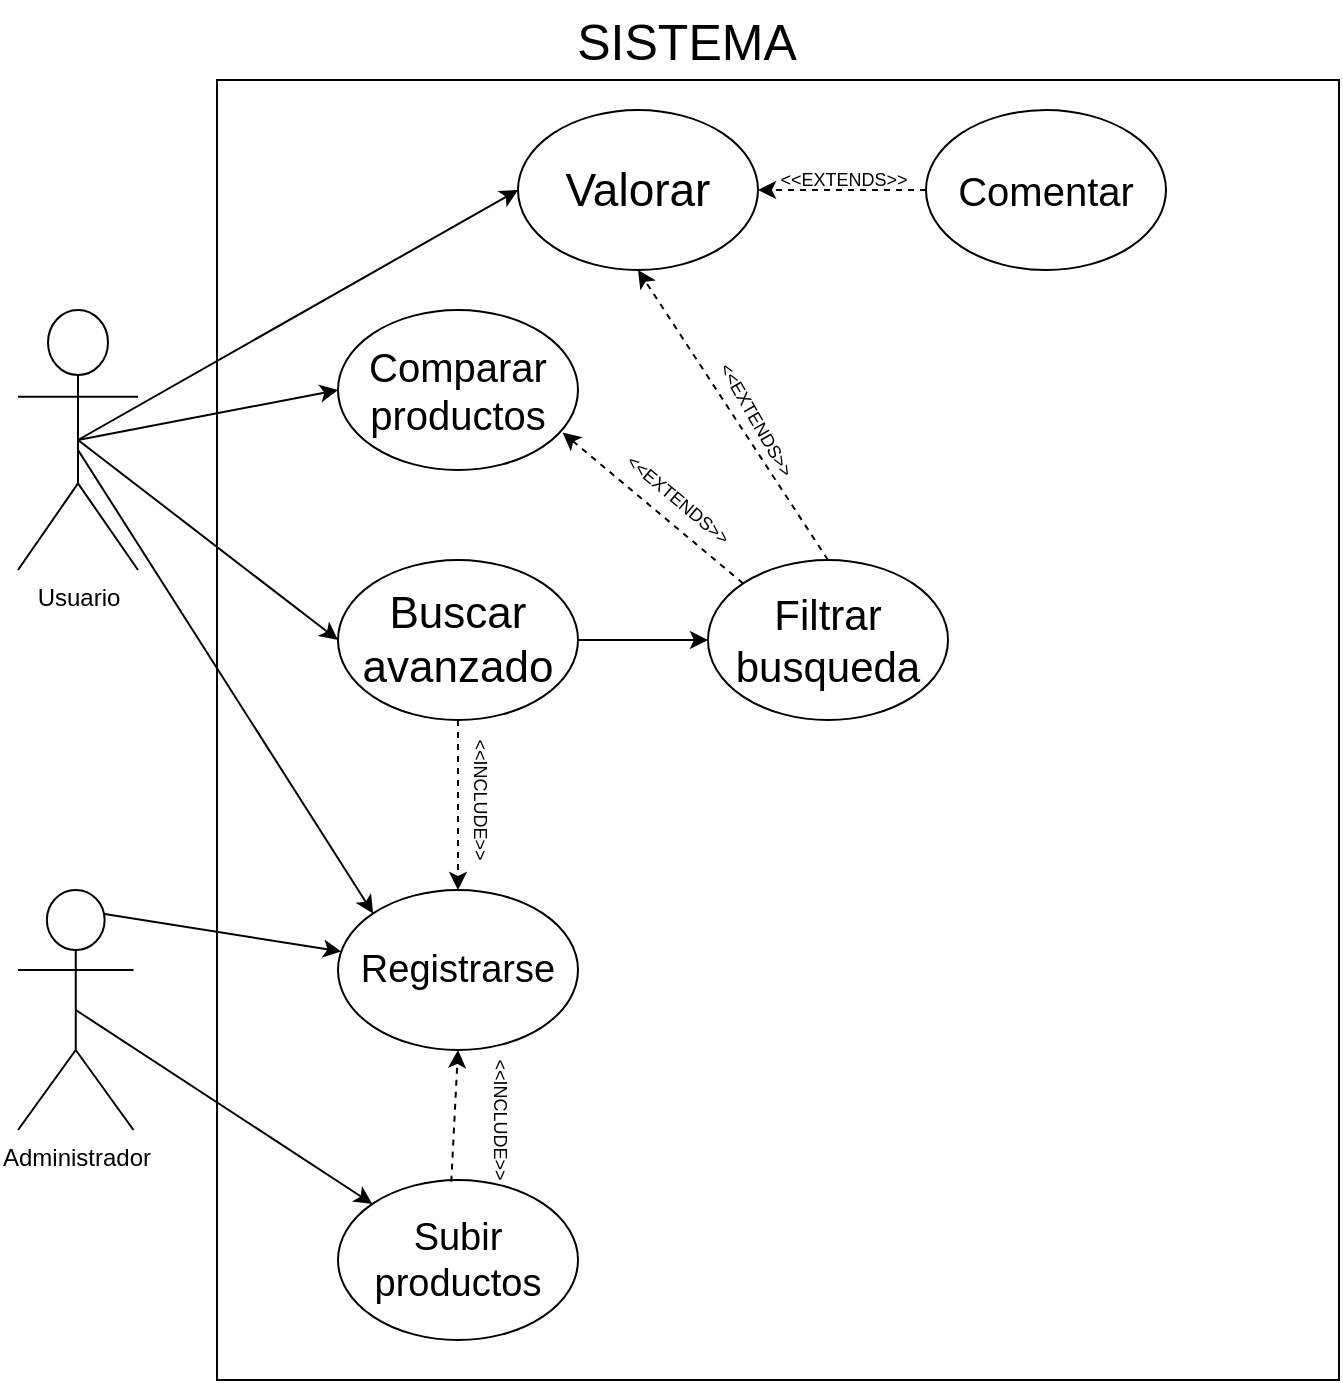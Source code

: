 <mxfile version="24.2.1" type="github">
  <diagram name="Page-1" id="jbMRIK46Z7TsJJB_fDQH">
    <mxGraphModel dx="913" dy="484" grid="1" gridSize="10" guides="1" tooltips="1" connect="1" arrows="1" fold="1" page="1" pageScale="1" pageWidth="827" pageHeight="1169" math="0" shadow="0">
      <root>
        <mxCell id="0" />
        <mxCell id="1" parent="0" />
        <mxCell id="_kjgienJBv0ENxMN4GbK-1" value="" style="rounded=0;whiteSpace=wrap;html=1;" vertex="1" parent="1">
          <mxGeometry x="179.5" y="55" width="561" height="650" as="geometry" />
        </mxCell>
        <mxCell id="_kjgienJBv0ENxMN4GbK-2" value="Usuario" style="shape=umlActor;verticalLabelPosition=bottom;verticalAlign=top;html=1;outlineConnect=0;" vertex="1" parent="1">
          <mxGeometry x="80" y="170" width="60" height="130" as="geometry" />
        </mxCell>
        <mxCell id="_kjgienJBv0ENxMN4GbK-4" value="Administrador" style="shape=umlActor;verticalLabelPosition=bottom;verticalAlign=top;html=1;outlineConnect=0;" vertex="1" parent="1">
          <mxGeometry x="80" y="460" width="57.75" height="120" as="geometry" />
        </mxCell>
        <mxCell id="_kjgienJBv0ENxMN4GbK-9" value="SISTEMA" style="text;html=1;align=center;verticalAlign=middle;resizable=0;points=[];autosize=1;strokeColor=none;fillColor=none;fontSize=25;" vertex="1" parent="1">
          <mxGeometry x="349" y="15" width="130" height="40" as="geometry" />
        </mxCell>
        <mxCell id="_kjgienJBv0ENxMN4GbK-11" value="Registrarse" style="ellipse;whiteSpace=wrap;html=1;fontSize=19;" vertex="1" parent="1">
          <mxGeometry x="240" y="460" width="120" height="80" as="geometry" />
        </mxCell>
        <mxCell id="_kjgienJBv0ENxMN4GbK-12" value="Subir productos" style="ellipse;whiteSpace=wrap;html=1;fontSize=19;" vertex="1" parent="1">
          <mxGeometry x="240" y="605" width="120" height="80" as="geometry" />
        </mxCell>
        <mxCell id="_kjgienJBv0ENxMN4GbK-13" value="Comparar productos" style="ellipse;whiteSpace=wrap;html=1;fontSize=20;" vertex="1" parent="1">
          <mxGeometry x="240" y="170" width="120" height="80" as="geometry" />
        </mxCell>
        <mxCell id="_kjgienJBv0ENxMN4GbK-14" value="Filtrar busqueda" style="ellipse;whiteSpace=wrap;html=1;fontSize=21;" vertex="1" parent="1">
          <mxGeometry x="425" y="295" width="120" height="80" as="geometry" />
        </mxCell>
        <mxCell id="_kjgienJBv0ENxMN4GbK-34" style="edgeStyle=orthogonalEdgeStyle;rounded=0;orthogonalLoop=1;jettySize=auto;html=1;exitX=0.5;exitY=1;exitDx=0;exitDy=0;dashed=1;" edge="1" parent="1" source="_kjgienJBv0ENxMN4GbK-15" target="_kjgienJBv0ENxMN4GbK-11">
          <mxGeometry relative="1" as="geometry" />
        </mxCell>
        <mxCell id="_kjgienJBv0ENxMN4GbK-15" value="Buscar avanzado" style="ellipse;whiteSpace=wrap;html=1;fontSize=22;" vertex="1" parent="1">
          <mxGeometry x="240" y="295" width="120" height="80" as="geometry" />
        </mxCell>
        <mxCell id="_kjgienJBv0ENxMN4GbK-45" style="edgeStyle=orthogonalEdgeStyle;rounded=0;orthogonalLoop=1;jettySize=auto;html=1;entryX=1;entryY=0.5;entryDx=0;entryDy=0;dashed=1;" edge="1" parent="1" source="_kjgienJBv0ENxMN4GbK-16" target="_kjgienJBv0ENxMN4GbK-18">
          <mxGeometry relative="1" as="geometry" />
        </mxCell>
        <mxCell id="_kjgienJBv0ENxMN4GbK-16" value="Comentar" style="ellipse;whiteSpace=wrap;html=1;fontSize=20;" vertex="1" parent="1">
          <mxGeometry x="534" y="70" width="120" height="80" as="geometry" />
        </mxCell>
        <mxCell id="_kjgienJBv0ENxMN4GbK-18" value="Valorar" style="ellipse;whiteSpace=wrap;html=1;fontSize=23;" vertex="1" parent="1">
          <mxGeometry x="330" y="70" width="120" height="80" as="geometry" />
        </mxCell>
        <mxCell id="_kjgienJBv0ENxMN4GbK-25" value="" style="endArrow=classic;html=1;rounded=0;entryX=0;entryY=0;entryDx=0;entryDy=0;" edge="1" parent="1" target="_kjgienJBv0ENxMN4GbK-11">
          <mxGeometry width="50" height="50" relative="1" as="geometry">
            <mxPoint x="110" y="240" as="sourcePoint" />
            <mxPoint x="160" y="190" as="targetPoint" />
          </mxGeometry>
        </mxCell>
        <mxCell id="_kjgienJBv0ENxMN4GbK-27" value="" style="endArrow=classic;html=1;rounded=0;exitX=0.75;exitY=0.1;exitDx=0;exitDy=0;exitPerimeter=0;" edge="1" parent="1" source="_kjgienJBv0ENxMN4GbK-4" target="_kjgienJBv0ENxMN4GbK-11">
          <mxGeometry width="50" height="50" relative="1" as="geometry">
            <mxPoint x="150" y="460" as="sourcePoint" />
            <mxPoint x="500" y="370" as="targetPoint" />
          </mxGeometry>
        </mxCell>
        <mxCell id="_kjgienJBv0ENxMN4GbK-29" value="" style="endArrow=classic;html=1;rounded=0;exitX=0.5;exitY=0.5;exitDx=0;exitDy=0;exitPerimeter=0;" edge="1" parent="1" source="_kjgienJBv0ENxMN4GbK-4" target="_kjgienJBv0ENxMN4GbK-12">
          <mxGeometry width="50" height="50" relative="1" as="geometry">
            <mxPoint x="450" y="420" as="sourcePoint" />
            <mxPoint x="500" y="370" as="targetPoint" />
          </mxGeometry>
        </mxCell>
        <mxCell id="_kjgienJBv0ENxMN4GbK-31" value="&amp;lt;&amp;lt;INCLUDE&amp;gt;&amp;gt;" style="text;html=1;align=center;verticalAlign=middle;whiteSpace=wrap;rounded=0;fontSize=9;rotation=90;" vertex="1" parent="1">
          <mxGeometry x="291" y="560" width="60" height="30" as="geometry" />
        </mxCell>
        <mxCell id="_kjgienJBv0ENxMN4GbK-32" value="" style="endArrow=classic;html=1;rounded=0;exitX=0.472;exitY=0.01;exitDx=0;exitDy=0;exitPerimeter=0;entryX=0.5;entryY=1;entryDx=0;entryDy=0;dashed=1;" edge="1" parent="1" source="_kjgienJBv0ENxMN4GbK-12" target="_kjgienJBv0ENxMN4GbK-11">
          <mxGeometry width="50" height="50" relative="1" as="geometry">
            <mxPoint x="341" y="580" as="sourcePoint" />
            <mxPoint x="391" y="530" as="targetPoint" />
          </mxGeometry>
        </mxCell>
        <mxCell id="_kjgienJBv0ENxMN4GbK-33" value="" style="endArrow=classic;html=1;rounded=0;entryX=0;entryY=0.5;entryDx=0;entryDy=0;exitX=0.5;exitY=0.5;exitDx=0;exitDy=0;exitPerimeter=0;" edge="1" parent="1" source="_kjgienJBv0ENxMN4GbK-2" target="_kjgienJBv0ENxMN4GbK-15">
          <mxGeometry width="50" height="50" relative="1" as="geometry">
            <mxPoint x="330" y="390" as="sourcePoint" />
            <mxPoint x="380" y="340" as="targetPoint" />
          </mxGeometry>
        </mxCell>
        <mxCell id="_kjgienJBv0ENxMN4GbK-36" value="&amp;lt;&amp;lt;INCLUDE&amp;gt;&amp;gt;" style="text;html=1;align=center;verticalAlign=middle;whiteSpace=wrap;rounded=0;fontSize=9;rotation=90;" vertex="1" parent="1">
          <mxGeometry x="281" y="400" width="60" height="30" as="geometry" />
        </mxCell>
        <mxCell id="_kjgienJBv0ENxMN4GbK-37" value="" style="endArrow=classic;html=1;rounded=0;exitX=1;exitY=0.5;exitDx=0;exitDy=0;" edge="1" parent="1" source="_kjgienJBv0ENxMN4GbK-15" target="_kjgienJBv0ENxMN4GbK-14">
          <mxGeometry width="50" height="50" relative="1" as="geometry">
            <mxPoint x="361" y="280" as="sourcePoint" />
            <mxPoint x="411" y="230" as="targetPoint" />
          </mxGeometry>
        </mxCell>
        <mxCell id="_kjgienJBv0ENxMN4GbK-39" value="" style="endArrow=classic;html=1;rounded=0;exitX=0.5;exitY=0.5;exitDx=0;exitDy=0;exitPerimeter=0;entryX=0;entryY=0.5;entryDx=0;entryDy=0;" edge="1" parent="1" source="_kjgienJBv0ENxMN4GbK-2" target="_kjgienJBv0ENxMN4GbK-13">
          <mxGeometry width="50" height="50" relative="1" as="geometry">
            <mxPoint x="150" y="160" as="sourcePoint" />
            <mxPoint x="200" y="110" as="targetPoint" />
          </mxGeometry>
        </mxCell>
        <mxCell id="_kjgienJBv0ENxMN4GbK-41" value="&amp;lt;&amp;lt;EXTENDS&amp;gt;&amp;gt;" style="text;html=1;align=center;verticalAlign=middle;whiteSpace=wrap;rounded=0;fontSize=9;rotation=40;" vertex="1" parent="1">
          <mxGeometry x="380" y="250" width="60" height="30" as="geometry" />
        </mxCell>
        <mxCell id="_kjgienJBv0ENxMN4GbK-42" value="" style="endArrow=classic;html=1;rounded=0;exitX=0;exitY=0;exitDx=0;exitDy=0;entryX=0.936;entryY=0.766;entryDx=0;entryDy=0;entryPerimeter=0;dashed=1;" edge="1" parent="1" source="_kjgienJBv0ENxMN4GbK-14" target="_kjgienJBv0ENxMN4GbK-13">
          <mxGeometry width="50" height="50" relative="1" as="geometry">
            <mxPoint x="191" y="380" as="sourcePoint" />
            <mxPoint x="241" y="330" as="targetPoint" />
          </mxGeometry>
        </mxCell>
        <mxCell id="_kjgienJBv0ENxMN4GbK-43" value="" style="endArrow=classic;html=1;rounded=0;exitX=0.5;exitY=0.5;exitDx=0;exitDy=0;exitPerimeter=0;entryX=0;entryY=0.5;entryDx=0;entryDy=0;" edge="1" parent="1" source="_kjgienJBv0ENxMN4GbK-2" target="_kjgienJBv0ENxMN4GbK-18">
          <mxGeometry width="50" height="50" relative="1" as="geometry">
            <mxPoint x="40" y="490" as="sourcePoint" />
            <mxPoint x="90" y="440" as="targetPoint" />
          </mxGeometry>
        </mxCell>
        <mxCell id="_kjgienJBv0ENxMN4GbK-46" value="&amp;lt;&amp;lt;EXTENDS&amp;gt;&amp;gt;" style="text;html=1;align=center;verticalAlign=middle;whiteSpace=wrap;rounded=0;fontSize=9;rotation=0;" vertex="1" parent="1">
          <mxGeometry x="463" y="90" width="60" height="30" as="geometry" />
        </mxCell>
        <mxCell id="_kjgienJBv0ENxMN4GbK-48" value="" style="endArrow=classic;html=1;rounded=0;exitX=0.5;exitY=0;exitDx=0;exitDy=0;entryX=0.5;entryY=1;entryDx=0;entryDy=0;dashed=1;" edge="1" parent="1" source="_kjgienJBv0ENxMN4GbK-14" target="_kjgienJBv0ENxMN4GbK-18">
          <mxGeometry width="50" height="50" relative="1" as="geometry">
            <mxPoint x="190" y="340" as="sourcePoint" />
            <mxPoint x="240" y="290" as="targetPoint" />
          </mxGeometry>
        </mxCell>
        <mxCell id="_kjgienJBv0ENxMN4GbK-49" value="&amp;lt;&amp;lt;EXTENDS&amp;gt;&amp;gt;" style="text;html=1;align=center;verticalAlign=middle;whiteSpace=wrap;rounded=0;fontSize=9;rotation=60;" vertex="1" parent="1">
          <mxGeometry x="419" y="210" width="60" height="30" as="geometry" />
        </mxCell>
      </root>
    </mxGraphModel>
  </diagram>
</mxfile>
